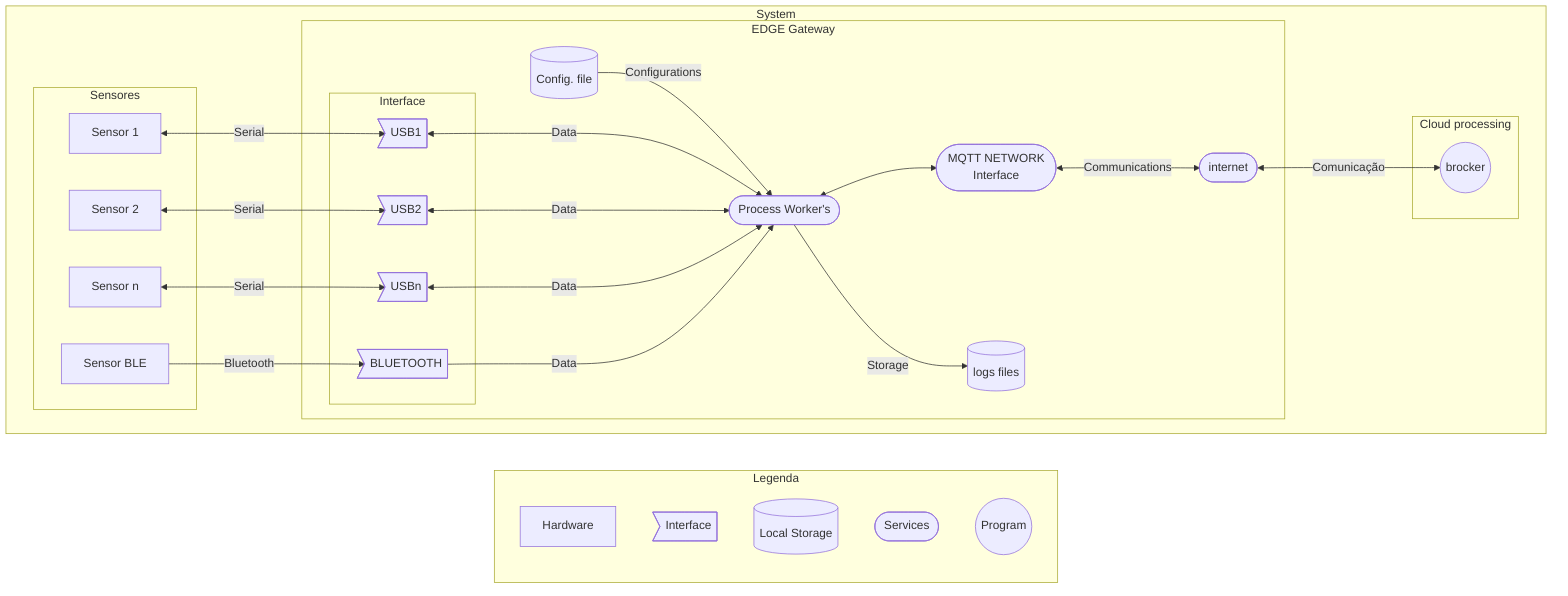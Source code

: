 graph LR
    subgraph Legenda
        hardware[Hardware]
        interface>Interface]
        file[(Local Storage)]
        services([Services])
        program((Program))
    end

    subgraph System
        direction LR

        subgraph EDGE Gateway
            ConfigFile[(Config. file)] -->|Configurations| datalogger([Process Worker's])
            datalogger([Process Worker's])<--> server([MQTT NETWORK \n Interface])
            datalogger([Process Worker's])--> |Storage| files[(logs files)]
            server([MQTT NETWORK \n Interface])<-->|Communications| internet([internet])

            subgraph Interface
                USB1>USB1]
                USB2>USB2]
                USBn>USBn]
                BLUETOOTH>BLUETOOTH]
            end
            USB1>USB1] <--->|Data| datalogger
            USB2>USB2] <--->|Data| datalogger
            USBn>USBn] <--->|Data| datalogger
            BLUETOOTH>BLUETOOTH] -->|Data| datalogger
        end

        subgraph Sensores
            s1[Sensor 1] <-->|Serial| USB1
            s2[Sensor 2] <-->|Serial| USB2
            s4[Sensor n] <-->|Serial| USBn
            s3[Sensor BLE] -->|Bluetooth| BLUETOOTH
        end

        internet <-->|Comunicação| brocker((brocker))
        subgraph Cloud processing 
            brocker((brocker))
        end
    end